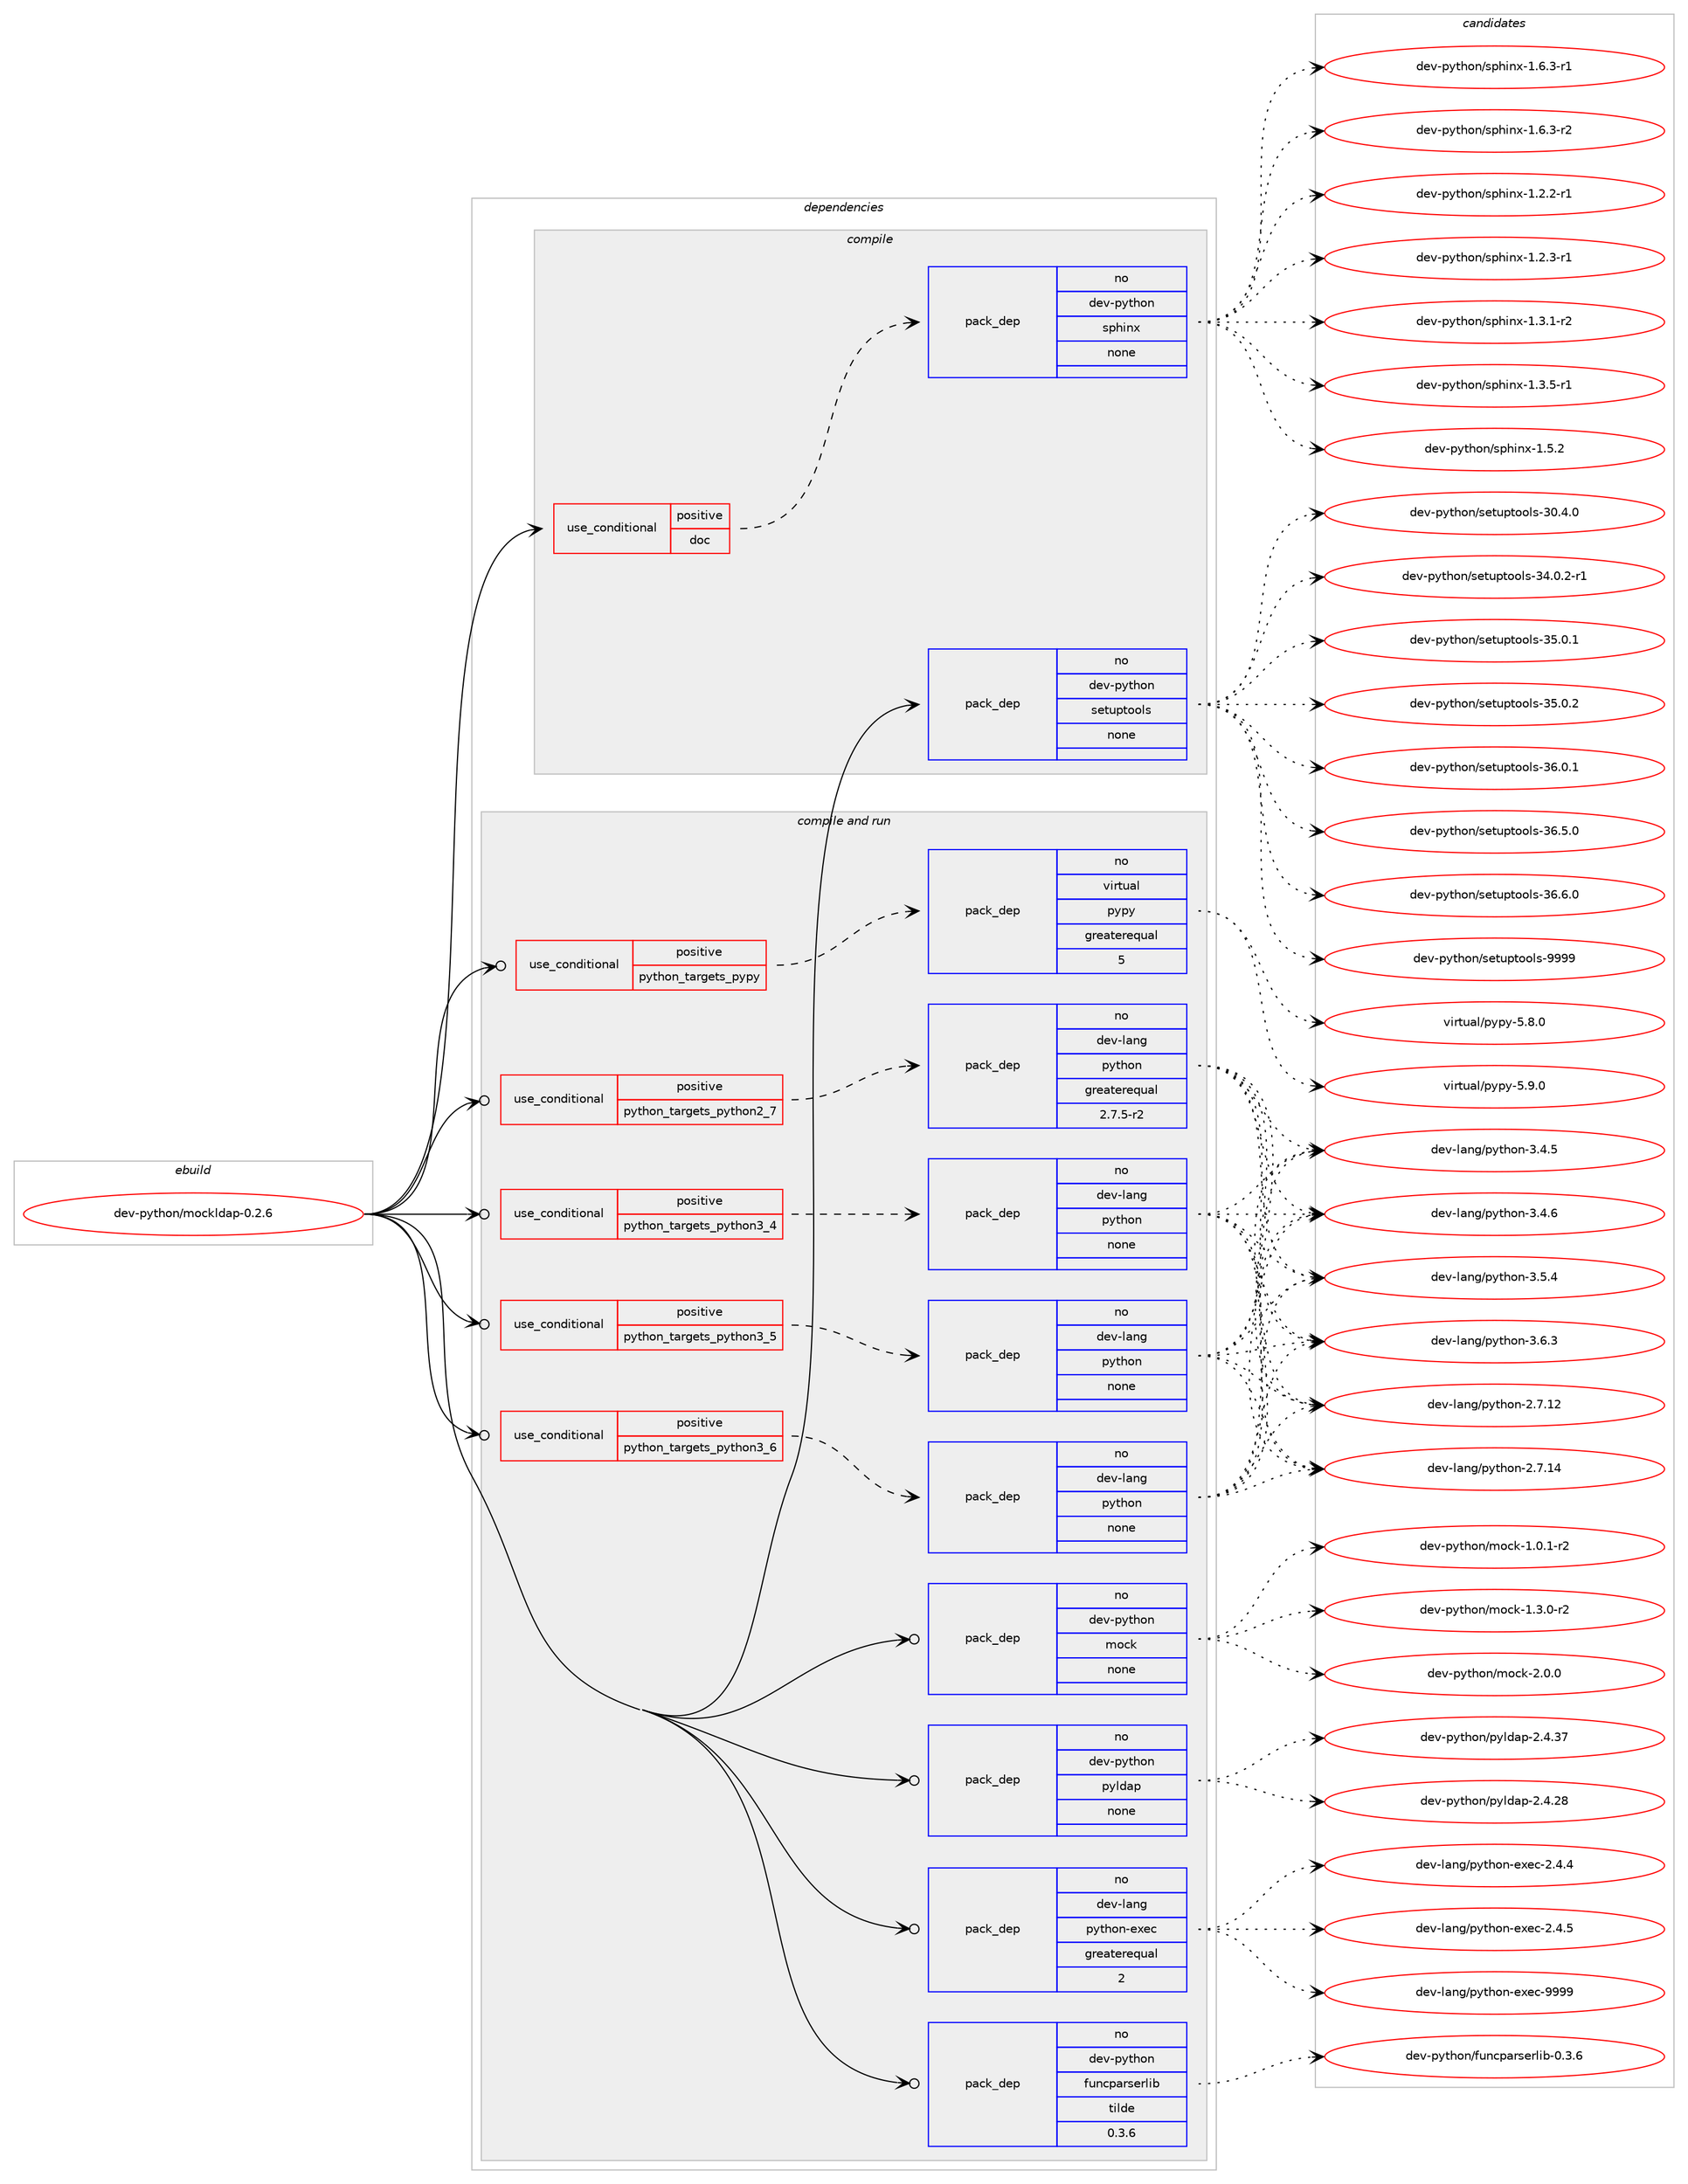digraph prolog {

# *************
# Graph options
# *************

newrank=true;
concentrate=true;
compound=true;
graph [rankdir=LR,fontname=Helvetica,fontsize=10,ranksep=1.5];#, ranksep=2.5, nodesep=0.2];
edge  [arrowhead=vee];
node  [fontname=Helvetica,fontsize=10];

# **********
# The ebuild
# **********

subgraph cluster_leftcol {
color=gray;
rank=same;
label=<<i>ebuild</i>>;
id [label="dev-python/mockldap-0.2.6", color=red, width=4, href="../dev-python/mockldap-0.2.6.svg"];
}

# ****************
# The dependencies
# ****************

subgraph cluster_midcol {
color=gray;
label=<<i>dependencies</i>>;
subgraph cluster_compile {
fillcolor="#eeeeee";
style=filled;
label=<<i>compile</i>>;
subgraph cond35580 {
dependency166466 [label=<<TABLE BORDER="0" CELLBORDER="1" CELLSPACING="0" CELLPADDING="4"><TR><TD ROWSPAN="3" CELLPADDING="10">use_conditional</TD></TR><TR><TD>positive</TD></TR><TR><TD>doc</TD></TR></TABLE>>, shape=none, color=red];
subgraph pack127031 {
dependency166467 [label=<<TABLE BORDER="0" CELLBORDER="1" CELLSPACING="0" CELLPADDING="4" WIDTH="220"><TR><TD ROWSPAN="6" CELLPADDING="30">pack_dep</TD></TR><TR><TD WIDTH="110">no</TD></TR><TR><TD>dev-python</TD></TR><TR><TD>sphinx</TD></TR><TR><TD>none</TD></TR><TR><TD></TD></TR></TABLE>>, shape=none, color=blue];
}
dependency166466:e -> dependency166467:w [weight=20,style="dashed",arrowhead="vee"];
}
id:e -> dependency166466:w [weight=20,style="solid",arrowhead="vee"];
subgraph pack127032 {
dependency166468 [label=<<TABLE BORDER="0" CELLBORDER="1" CELLSPACING="0" CELLPADDING="4" WIDTH="220"><TR><TD ROWSPAN="6" CELLPADDING="30">pack_dep</TD></TR><TR><TD WIDTH="110">no</TD></TR><TR><TD>dev-python</TD></TR><TR><TD>setuptools</TD></TR><TR><TD>none</TD></TR><TR><TD></TD></TR></TABLE>>, shape=none, color=blue];
}
id:e -> dependency166468:w [weight=20,style="solid",arrowhead="vee"];
}
subgraph cluster_compileandrun {
fillcolor="#eeeeee";
style=filled;
label=<<i>compile and run</i>>;
subgraph cond35581 {
dependency166469 [label=<<TABLE BORDER="0" CELLBORDER="1" CELLSPACING="0" CELLPADDING="4"><TR><TD ROWSPAN="3" CELLPADDING="10">use_conditional</TD></TR><TR><TD>positive</TD></TR><TR><TD>python_targets_pypy</TD></TR></TABLE>>, shape=none, color=red];
subgraph pack127033 {
dependency166470 [label=<<TABLE BORDER="0" CELLBORDER="1" CELLSPACING="0" CELLPADDING="4" WIDTH="220"><TR><TD ROWSPAN="6" CELLPADDING="30">pack_dep</TD></TR><TR><TD WIDTH="110">no</TD></TR><TR><TD>virtual</TD></TR><TR><TD>pypy</TD></TR><TR><TD>greaterequal</TD></TR><TR><TD>5</TD></TR></TABLE>>, shape=none, color=blue];
}
dependency166469:e -> dependency166470:w [weight=20,style="dashed",arrowhead="vee"];
}
id:e -> dependency166469:w [weight=20,style="solid",arrowhead="odotvee"];
subgraph cond35582 {
dependency166471 [label=<<TABLE BORDER="0" CELLBORDER="1" CELLSPACING="0" CELLPADDING="4"><TR><TD ROWSPAN="3" CELLPADDING="10">use_conditional</TD></TR><TR><TD>positive</TD></TR><TR><TD>python_targets_python2_7</TD></TR></TABLE>>, shape=none, color=red];
subgraph pack127034 {
dependency166472 [label=<<TABLE BORDER="0" CELLBORDER="1" CELLSPACING="0" CELLPADDING="4" WIDTH="220"><TR><TD ROWSPAN="6" CELLPADDING="30">pack_dep</TD></TR><TR><TD WIDTH="110">no</TD></TR><TR><TD>dev-lang</TD></TR><TR><TD>python</TD></TR><TR><TD>greaterequal</TD></TR><TR><TD>2.7.5-r2</TD></TR></TABLE>>, shape=none, color=blue];
}
dependency166471:e -> dependency166472:w [weight=20,style="dashed",arrowhead="vee"];
}
id:e -> dependency166471:w [weight=20,style="solid",arrowhead="odotvee"];
subgraph cond35583 {
dependency166473 [label=<<TABLE BORDER="0" CELLBORDER="1" CELLSPACING="0" CELLPADDING="4"><TR><TD ROWSPAN="3" CELLPADDING="10">use_conditional</TD></TR><TR><TD>positive</TD></TR><TR><TD>python_targets_python3_4</TD></TR></TABLE>>, shape=none, color=red];
subgraph pack127035 {
dependency166474 [label=<<TABLE BORDER="0" CELLBORDER="1" CELLSPACING="0" CELLPADDING="4" WIDTH="220"><TR><TD ROWSPAN="6" CELLPADDING="30">pack_dep</TD></TR><TR><TD WIDTH="110">no</TD></TR><TR><TD>dev-lang</TD></TR><TR><TD>python</TD></TR><TR><TD>none</TD></TR><TR><TD></TD></TR></TABLE>>, shape=none, color=blue];
}
dependency166473:e -> dependency166474:w [weight=20,style="dashed",arrowhead="vee"];
}
id:e -> dependency166473:w [weight=20,style="solid",arrowhead="odotvee"];
subgraph cond35584 {
dependency166475 [label=<<TABLE BORDER="0" CELLBORDER="1" CELLSPACING="0" CELLPADDING="4"><TR><TD ROWSPAN="3" CELLPADDING="10">use_conditional</TD></TR><TR><TD>positive</TD></TR><TR><TD>python_targets_python3_5</TD></TR></TABLE>>, shape=none, color=red];
subgraph pack127036 {
dependency166476 [label=<<TABLE BORDER="0" CELLBORDER="1" CELLSPACING="0" CELLPADDING="4" WIDTH="220"><TR><TD ROWSPAN="6" CELLPADDING="30">pack_dep</TD></TR><TR><TD WIDTH="110">no</TD></TR><TR><TD>dev-lang</TD></TR><TR><TD>python</TD></TR><TR><TD>none</TD></TR><TR><TD></TD></TR></TABLE>>, shape=none, color=blue];
}
dependency166475:e -> dependency166476:w [weight=20,style="dashed",arrowhead="vee"];
}
id:e -> dependency166475:w [weight=20,style="solid",arrowhead="odotvee"];
subgraph cond35585 {
dependency166477 [label=<<TABLE BORDER="0" CELLBORDER="1" CELLSPACING="0" CELLPADDING="4"><TR><TD ROWSPAN="3" CELLPADDING="10">use_conditional</TD></TR><TR><TD>positive</TD></TR><TR><TD>python_targets_python3_6</TD></TR></TABLE>>, shape=none, color=red];
subgraph pack127037 {
dependency166478 [label=<<TABLE BORDER="0" CELLBORDER="1" CELLSPACING="0" CELLPADDING="4" WIDTH="220"><TR><TD ROWSPAN="6" CELLPADDING="30">pack_dep</TD></TR><TR><TD WIDTH="110">no</TD></TR><TR><TD>dev-lang</TD></TR><TR><TD>python</TD></TR><TR><TD>none</TD></TR><TR><TD></TD></TR></TABLE>>, shape=none, color=blue];
}
dependency166477:e -> dependency166478:w [weight=20,style="dashed",arrowhead="vee"];
}
id:e -> dependency166477:w [weight=20,style="solid",arrowhead="odotvee"];
subgraph pack127038 {
dependency166479 [label=<<TABLE BORDER="0" CELLBORDER="1" CELLSPACING="0" CELLPADDING="4" WIDTH="220"><TR><TD ROWSPAN="6" CELLPADDING="30">pack_dep</TD></TR><TR><TD WIDTH="110">no</TD></TR><TR><TD>dev-lang</TD></TR><TR><TD>python-exec</TD></TR><TR><TD>greaterequal</TD></TR><TR><TD>2</TD></TR></TABLE>>, shape=none, color=blue];
}
id:e -> dependency166479:w [weight=20,style="solid",arrowhead="odotvee"];
subgraph pack127039 {
dependency166480 [label=<<TABLE BORDER="0" CELLBORDER="1" CELLSPACING="0" CELLPADDING="4" WIDTH="220"><TR><TD ROWSPAN="6" CELLPADDING="30">pack_dep</TD></TR><TR><TD WIDTH="110">no</TD></TR><TR><TD>dev-python</TD></TR><TR><TD>funcparserlib</TD></TR><TR><TD>tilde</TD></TR><TR><TD>0.3.6</TD></TR></TABLE>>, shape=none, color=blue];
}
id:e -> dependency166480:w [weight=20,style="solid",arrowhead="odotvee"];
subgraph pack127040 {
dependency166481 [label=<<TABLE BORDER="0" CELLBORDER="1" CELLSPACING="0" CELLPADDING="4" WIDTH="220"><TR><TD ROWSPAN="6" CELLPADDING="30">pack_dep</TD></TR><TR><TD WIDTH="110">no</TD></TR><TR><TD>dev-python</TD></TR><TR><TD>mock</TD></TR><TR><TD>none</TD></TR><TR><TD></TD></TR></TABLE>>, shape=none, color=blue];
}
id:e -> dependency166481:w [weight=20,style="solid",arrowhead="odotvee"];
subgraph pack127041 {
dependency166482 [label=<<TABLE BORDER="0" CELLBORDER="1" CELLSPACING="0" CELLPADDING="4" WIDTH="220"><TR><TD ROWSPAN="6" CELLPADDING="30">pack_dep</TD></TR><TR><TD WIDTH="110">no</TD></TR><TR><TD>dev-python</TD></TR><TR><TD>pyldap</TD></TR><TR><TD>none</TD></TR><TR><TD></TD></TR></TABLE>>, shape=none, color=blue];
}
id:e -> dependency166482:w [weight=20,style="solid",arrowhead="odotvee"];
}
subgraph cluster_run {
fillcolor="#eeeeee";
style=filled;
label=<<i>run</i>>;
}
}

# **************
# The candidates
# **************

subgraph cluster_choices {
rank=same;
color=gray;
label=<<i>candidates</i>>;

subgraph choice127031 {
color=black;
nodesep=1;
choice10010111845112121116104111110471151121041051101204549465046504511449 [label="dev-python/sphinx-1.2.2-r1", color=red, width=4,href="../dev-python/sphinx-1.2.2-r1.svg"];
choice10010111845112121116104111110471151121041051101204549465046514511449 [label="dev-python/sphinx-1.2.3-r1", color=red, width=4,href="../dev-python/sphinx-1.2.3-r1.svg"];
choice10010111845112121116104111110471151121041051101204549465146494511450 [label="dev-python/sphinx-1.3.1-r2", color=red, width=4,href="../dev-python/sphinx-1.3.1-r2.svg"];
choice10010111845112121116104111110471151121041051101204549465146534511449 [label="dev-python/sphinx-1.3.5-r1", color=red, width=4,href="../dev-python/sphinx-1.3.5-r1.svg"];
choice1001011184511212111610411111047115112104105110120454946534650 [label="dev-python/sphinx-1.5.2", color=red, width=4,href="../dev-python/sphinx-1.5.2.svg"];
choice10010111845112121116104111110471151121041051101204549465446514511449 [label="dev-python/sphinx-1.6.3-r1", color=red, width=4,href="../dev-python/sphinx-1.6.3-r1.svg"];
choice10010111845112121116104111110471151121041051101204549465446514511450 [label="dev-python/sphinx-1.6.3-r2", color=red, width=4,href="../dev-python/sphinx-1.6.3-r2.svg"];
dependency166467:e -> choice10010111845112121116104111110471151121041051101204549465046504511449:w [style=dotted,weight="100"];
dependency166467:e -> choice10010111845112121116104111110471151121041051101204549465046514511449:w [style=dotted,weight="100"];
dependency166467:e -> choice10010111845112121116104111110471151121041051101204549465146494511450:w [style=dotted,weight="100"];
dependency166467:e -> choice10010111845112121116104111110471151121041051101204549465146534511449:w [style=dotted,weight="100"];
dependency166467:e -> choice1001011184511212111610411111047115112104105110120454946534650:w [style=dotted,weight="100"];
dependency166467:e -> choice10010111845112121116104111110471151121041051101204549465446514511449:w [style=dotted,weight="100"];
dependency166467:e -> choice10010111845112121116104111110471151121041051101204549465446514511450:w [style=dotted,weight="100"];
}
subgraph choice127032 {
color=black;
nodesep=1;
choice100101118451121211161041111104711510111611711211611111110811545514846524648 [label="dev-python/setuptools-30.4.0", color=red, width=4,href="../dev-python/setuptools-30.4.0.svg"];
choice1001011184511212111610411111047115101116117112116111111108115455152464846504511449 [label="dev-python/setuptools-34.0.2-r1", color=red, width=4,href="../dev-python/setuptools-34.0.2-r1.svg"];
choice100101118451121211161041111104711510111611711211611111110811545515346484649 [label="dev-python/setuptools-35.0.1", color=red, width=4,href="../dev-python/setuptools-35.0.1.svg"];
choice100101118451121211161041111104711510111611711211611111110811545515346484650 [label="dev-python/setuptools-35.0.2", color=red, width=4,href="../dev-python/setuptools-35.0.2.svg"];
choice100101118451121211161041111104711510111611711211611111110811545515446484649 [label="dev-python/setuptools-36.0.1", color=red, width=4,href="../dev-python/setuptools-36.0.1.svg"];
choice100101118451121211161041111104711510111611711211611111110811545515446534648 [label="dev-python/setuptools-36.5.0", color=red, width=4,href="../dev-python/setuptools-36.5.0.svg"];
choice100101118451121211161041111104711510111611711211611111110811545515446544648 [label="dev-python/setuptools-36.6.0", color=red, width=4,href="../dev-python/setuptools-36.6.0.svg"];
choice10010111845112121116104111110471151011161171121161111111081154557575757 [label="dev-python/setuptools-9999", color=red, width=4,href="../dev-python/setuptools-9999.svg"];
dependency166468:e -> choice100101118451121211161041111104711510111611711211611111110811545514846524648:w [style=dotted,weight="100"];
dependency166468:e -> choice1001011184511212111610411111047115101116117112116111111108115455152464846504511449:w [style=dotted,weight="100"];
dependency166468:e -> choice100101118451121211161041111104711510111611711211611111110811545515346484649:w [style=dotted,weight="100"];
dependency166468:e -> choice100101118451121211161041111104711510111611711211611111110811545515346484650:w [style=dotted,weight="100"];
dependency166468:e -> choice100101118451121211161041111104711510111611711211611111110811545515446484649:w [style=dotted,weight="100"];
dependency166468:e -> choice100101118451121211161041111104711510111611711211611111110811545515446534648:w [style=dotted,weight="100"];
dependency166468:e -> choice100101118451121211161041111104711510111611711211611111110811545515446544648:w [style=dotted,weight="100"];
dependency166468:e -> choice10010111845112121116104111110471151011161171121161111111081154557575757:w [style=dotted,weight="100"];
}
subgraph choice127033 {
color=black;
nodesep=1;
choice1181051141161179710847112121112121455346564648 [label="virtual/pypy-5.8.0", color=red, width=4,href="../virtual/pypy-5.8.0.svg"];
choice1181051141161179710847112121112121455346574648 [label="virtual/pypy-5.9.0", color=red, width=4,href="../virtual/pypy-5.9.0.svg"];
dependency166470:e -> choice1181051141161179710847112121112121455346564648:w [style=dotted,weight="100"];
dependency166470:e -> choice1181051141161179710847112121112121455346574648:w [style=dotted,weight="100"];
}
subgraph choice127034 {
color=black;
nodesep=1;
choice10010111845108971101034711212111610411111045504655464950 [label="dev-lang/python-2.7.12", color=red, width=4,href="../dev-lang/python-2.7.12.svg"];
choice10010111845108971101034711212111610411111045504655464952 [label="dev-lang/python-2.7.14", color=red, width=4,href="../dev-lang/python-2.7.14.svg"];
choice100101118451089711010347112121116104111110455146524653 [label="dev-lang/python-3.4.5", color=red, width=4,href="../dev-lang/python-3.4.5.svg"];
choice100101118451089711010347112121116104111110455146524654 [label="dev-lang/python-3.4.6", color=red, width=4,href="../dev-lang/python-3.4.6.svg"];
choice100101118451089711010347112121116104111110455146534652 [label="dev-lang/python-3.5.4", color=red, width=4,href="../dev-lang/python-3.5.4.svg"];
choice100101118451089711010347112121116104111110455146544651 [label="dev-lang/python-3.6.3", color=red, width=4,href="../dev-lang/python-3.6.3.svg"];
dependency166472:e -> choice10010111845108971101034711212111610411111045504655464950:w [style=dotted,weight="100"];
dependency166472:e -> choice10010111845108971101034711212111610411111045504655464952:w [style=dotted,weight="100"];
dependency166472:e -> choice100101118451089711010347112121116104111110455146524653:w [style=dotted,weight="100"];
dependency166472:e -> choice100101118451089711010347112121116104111110455146524654:w [style=dotted,weight="100"];
dependency166472:e -> choice100101118451089711010347112121116104111110455146534652:w [style=dotted,weight="100"];
dependency166472:e -> choice100101118451089711010347112121116104111110455146544651:w [style=dotted,weight="100"];
}
subgraph choice127035 {
color=black;
nodesep=1;
choice10010111845108971101034711212111610411111045504655464950 [label="dev-lang/python-2.7.12", color=red, width=4,href="../dev-lang/python-2.7.12.svg"];
choice10010111845108971101034711212111610411111045504655464952 [label="dev-lang/python-2.7.14", color=red, width=4,href="../dev-lang/python-2.7.14.svg"];
choice100101118451089711010347112121116104111110455146524653 [label="dev-lang/python-3.4.5", color=red, width=4,href="../dev-lang/python-3.4.5.svg"];
choice100101118451089711010347112121116104111110455146524654 [label="dev-lang/python-3.4.6", color=red, width=4,href="../dev-lang/python-3.4.6.svg"];
choice100101118451089711010347112121116104111110455146534652 [label="dev-lang/python-3.5.4", color=red, width=4,href="../dev-lang/python-3.5.4.svg"];
choice100101118451089711010347112121116104111110455146544651 [label="dev-lang/python-3.6.3", color=red, width=4,href="../dev-lang/python-3.6.3.svg"];
dependency166474:e -> choice10010111845108971101034711212111610411111045504655464950:w [style=dotted,weight="100"];
dependency166474:e -> choice10010111845108971101034711212111610411111045504655464952:w [style=dotted,weight="100"];
dependency166474:e -> choice100101118451089711010347112121116104111110455146524653:w [style=dotted,weight="100"];
dependency166474:e -> choice100101118451089711010347112121116104111110455146524654:w [style=dotted,weight="100"];
dependency166474:e -> choice100101118451089711010347112121116104111110455146534652:w [style=dotted,weight="100"];
dependency166474:e -> choice100101118451089711010347112121116104111110455146544651:w [style=dotted,weight="100"];
}
subgraph choice127036 {
color=black;
nodesep=1;
choice10010111845108971101034711212111610411111045504655464950 [label="dev-lang/python-2.7.12", color=red, width=4,href="../dev-lang/python-2.7.12.svg"];
choice10010111845108971101034711212111610411111045504655464952 [label="dev-lang/python-2.7.14", color=red, width=4,href="../dev-lang/python-2.7.14.svg"];
choice100101118451089711010347112121116104111110455146524653 [label="dev-lang/python-3.4.5", color=red, width=4,href="../dev-lang/python-3.4.5.svg"];
choice100101118451089711010347112121116104111110455146524654 [label="dev-lang/python-3.4.6", color=red, width=4,href="../dev-lang/python-3.4.6.svg"];
choice100101118451089711010347112121116104111110455146534652 [label="dev-lang/python-3.5.4", color=red, width=4,href="../dev-lang/python-3.5.4.svg"];
choice100101118451089711010347112121116104111110455146544651 [label="dev-lang/python-3.6.3", color=red, width=4,href="../dev-lang/python-3.6.3.svg"];
dependency166476:e -> choice10010111845108971101034711212111610411111045504655464950:w [style=dotted,weight="100"];
dependency166476:e -> choice10010111845108971101034711212111610411111045504655464952:w [style=dotted,weight="100"];
dependency166476:e -> choice100101118451089711010347112121116104111110455146524653:w [style=dotted,weight="100"];
dependency166476:e -> choice100101118451089711010347112121116104111110455146524654:w [style=dotted,weight="100"];
dependency166476:e -> choice100101118451089711010347112121116104111110455146534652:w [style=dotted,weight="100"];
dependency166476:e -> choice100101118451089711010347112121116104111110455146544651:w [style=dotted,weight="100"];
}
subgraph choice127037 {
color=black;
nodesep=1;
choice10010111845108971101034711212111610411111045504655464950 [label="dev-lang/python-2.7.12", color=red, width=4,href="../dev-lang/python-2.7.12.svg"];
choice10010111845108971101034711212111610411111045504655464952 [label="dev-lang/python-2.7.14", color=red, width=4,href="../dev-lang/python-2.7.14.svg"];
choice100101118451089711010347112121116104111110455146524653 [label="dev-lang/python-3.4.5", color=red, width=4,href="../dev-lang/python-3.4.5.svg"];
choice100101118451089711010347112121116104111110455146524654 [label="dev-lang/python-3.4.6", color=red, width=4,href="../dev-lang/python-3.4.6.svg"];
choice100101118451089711010347112121116104111110455146534652 [label="dev-lang/python-3.5.4", color=red, width=4,href="../dev-lang/python-3.5.4.svg"];
choice100101118451089711010347112121116104111110455146544651 [label="dev-lang/python-3.6.3", color=red, width=4,href="../dev-lang/python-3.6.3.svg"];
dependency166478:e -> choice10010111845108971101034711212111610411111045504655464950:w [style=dotted,weight="100"];
dependency166478:e -> choice10010111845108971101034711212111610411111045504655464952:w [style=dotted,weight="100"];
dependency166478:e -> choice100101118451089711010347112121116104111110455146524653:w [style=dotted,weight="100"];
dependency166478:e -> choice100101118451089711010347112121116104111110455146524654:w [style=dotted,weight="100"];
dependency166478:e -> choice100101118451089711010347112121116104111110455146534652:w [style=dotted,weight="100"];
dependency166478:e -> choice100101118451089711010347112121116104111110455146544651:w [style=dotted,weight="100"];
}
subgraph choice127038 {
color=black;
nodesep=1;
choice1001011184510897110103471121211161041111104510112010199455046524652 [label="dev-lang/python-exec-2.4.4", color=red, width=4,href="../dev-lang/python-exec-2.4.4.svg"];
choice1001011184510897110103471121211161041111104510112010199455046524653 [label="dev-lang/python-exec-2.4.5", color=red, width=4,href="../dev-lang/python-exec-2.4.5.svg"];
choice10010111845108971101034711212111610411111045101120101994557575757 [label="dev-lang/python-exec-9999", color=red, width=4,href="../dev-lang/python-exec-9999.svg"];
dependency166479:e -> choice1001011184510897110103471121211161041111104510112010199455046524652:w [style=dotted,weight="100"];
dependency166479:e -> choice1001011184510897110103471121211161041111104510112010199455046524653:w [style=dotted,weight="100"];
dependency166479:e -> choice10010111845108971101034711212111610411111045101120101994557575757:w [style=dotted,weight="100"];
}
subgraph choice127039 {
color=black;
nodesep=1;
choice1001011184511212111610411111047102117110991129711411510111410810598454846514654 [label="dev-python/funcparserlib-0.3.6", color=red, width=4,href="../dev-python/funcparserlib-0.3.6.svg"];
dependency166480:e -> choice1001011184511212111610411111047102117110991129711411510111410810598454846514654:w [style=dotted,weight="100"];
}
subgraph choice127040 {
color=black;
nodesep=1;
choice1001011184511212111610411111047109111991074549464846494511450 [label="dev-python/mock-1.0.1-r2", color=red, width=4,href="../dev-python/mock-1.0.1-r2.svg"];
choice1001011184511212111610411111047109111991074549465146484511450 [label="dev-python/mock-1.3.0-r2", color=red, width=4,href="../dev-python/mock-1.3.0-r2.svg"];
choice100101118451121211161041111104710911199107455046484648 [label="dev-python/mock-2.0.0", color=red, width=4,href="../dev-python/mock-2.0.0.svg"];
dependency166481:e -> choice1001011184511212111610411111047109111991074549464846494511450:w [style=dotted,weight="100"];
dependency166481:e -> choice1001011184511212111610411111047109111991074549465146484511450:w [style=dotted,weight="100"];
dependency166481:e -> choice100101118451121211161041111104710911199107455046484648:w [style=dotted,weight="100"];
}
subgraph choice127041 {
color=black;
nodesep=1;
choice10010111845112121116104111110471121211081009711245504652465056 [label="dev-python/pyldap-2.4.28", color=red, width=4,href="../dev-python/pyldap-2.4.28.svg"];
choice10010111845112121116104111110471121211081009711245504652465155 [label="dev-python/pyldap-2.4.37", color=red, width=4,href="../dev-python/pyldap-2.4.37.svg"];
dependency166482:e -> choice10010111845112121116104111110471121211081009711245504652465056:w [style=dotted,weight="100"];
dependency166482:e -> choice10010111845112121116104111110471121211081009711245504652465155:w [style=dotted,weight="100"];
}
}

}
